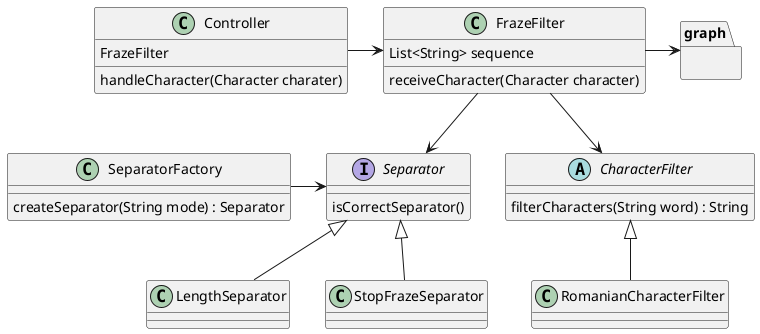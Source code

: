 @startuml

package graph{}

interface Separator {
isCorrectSeparator()
}

CharacterFilter <|-- RomanianCharacterFilter

Controller -> FrazeFilter
 FrazeFilter  -> graph

FrazeFilter --> CharacterFilter
FrazeFilter --> Separator

SeparatorFactory -> Separator

Separator <|-- StopFrazeSeparator
Separator <|-- LengthSeparator

abstract class CharacterFilter{
filterCharacters(String word) : String
}

class SeparatorFactory{
createSeparator(String mode) : Separator
}

class FrazeFilter{
List<String> sequence
receiveCharacter(Character character)
}

class Controller{
FrazeFilter
handleCharacter(Character charater)
}

@enduml
